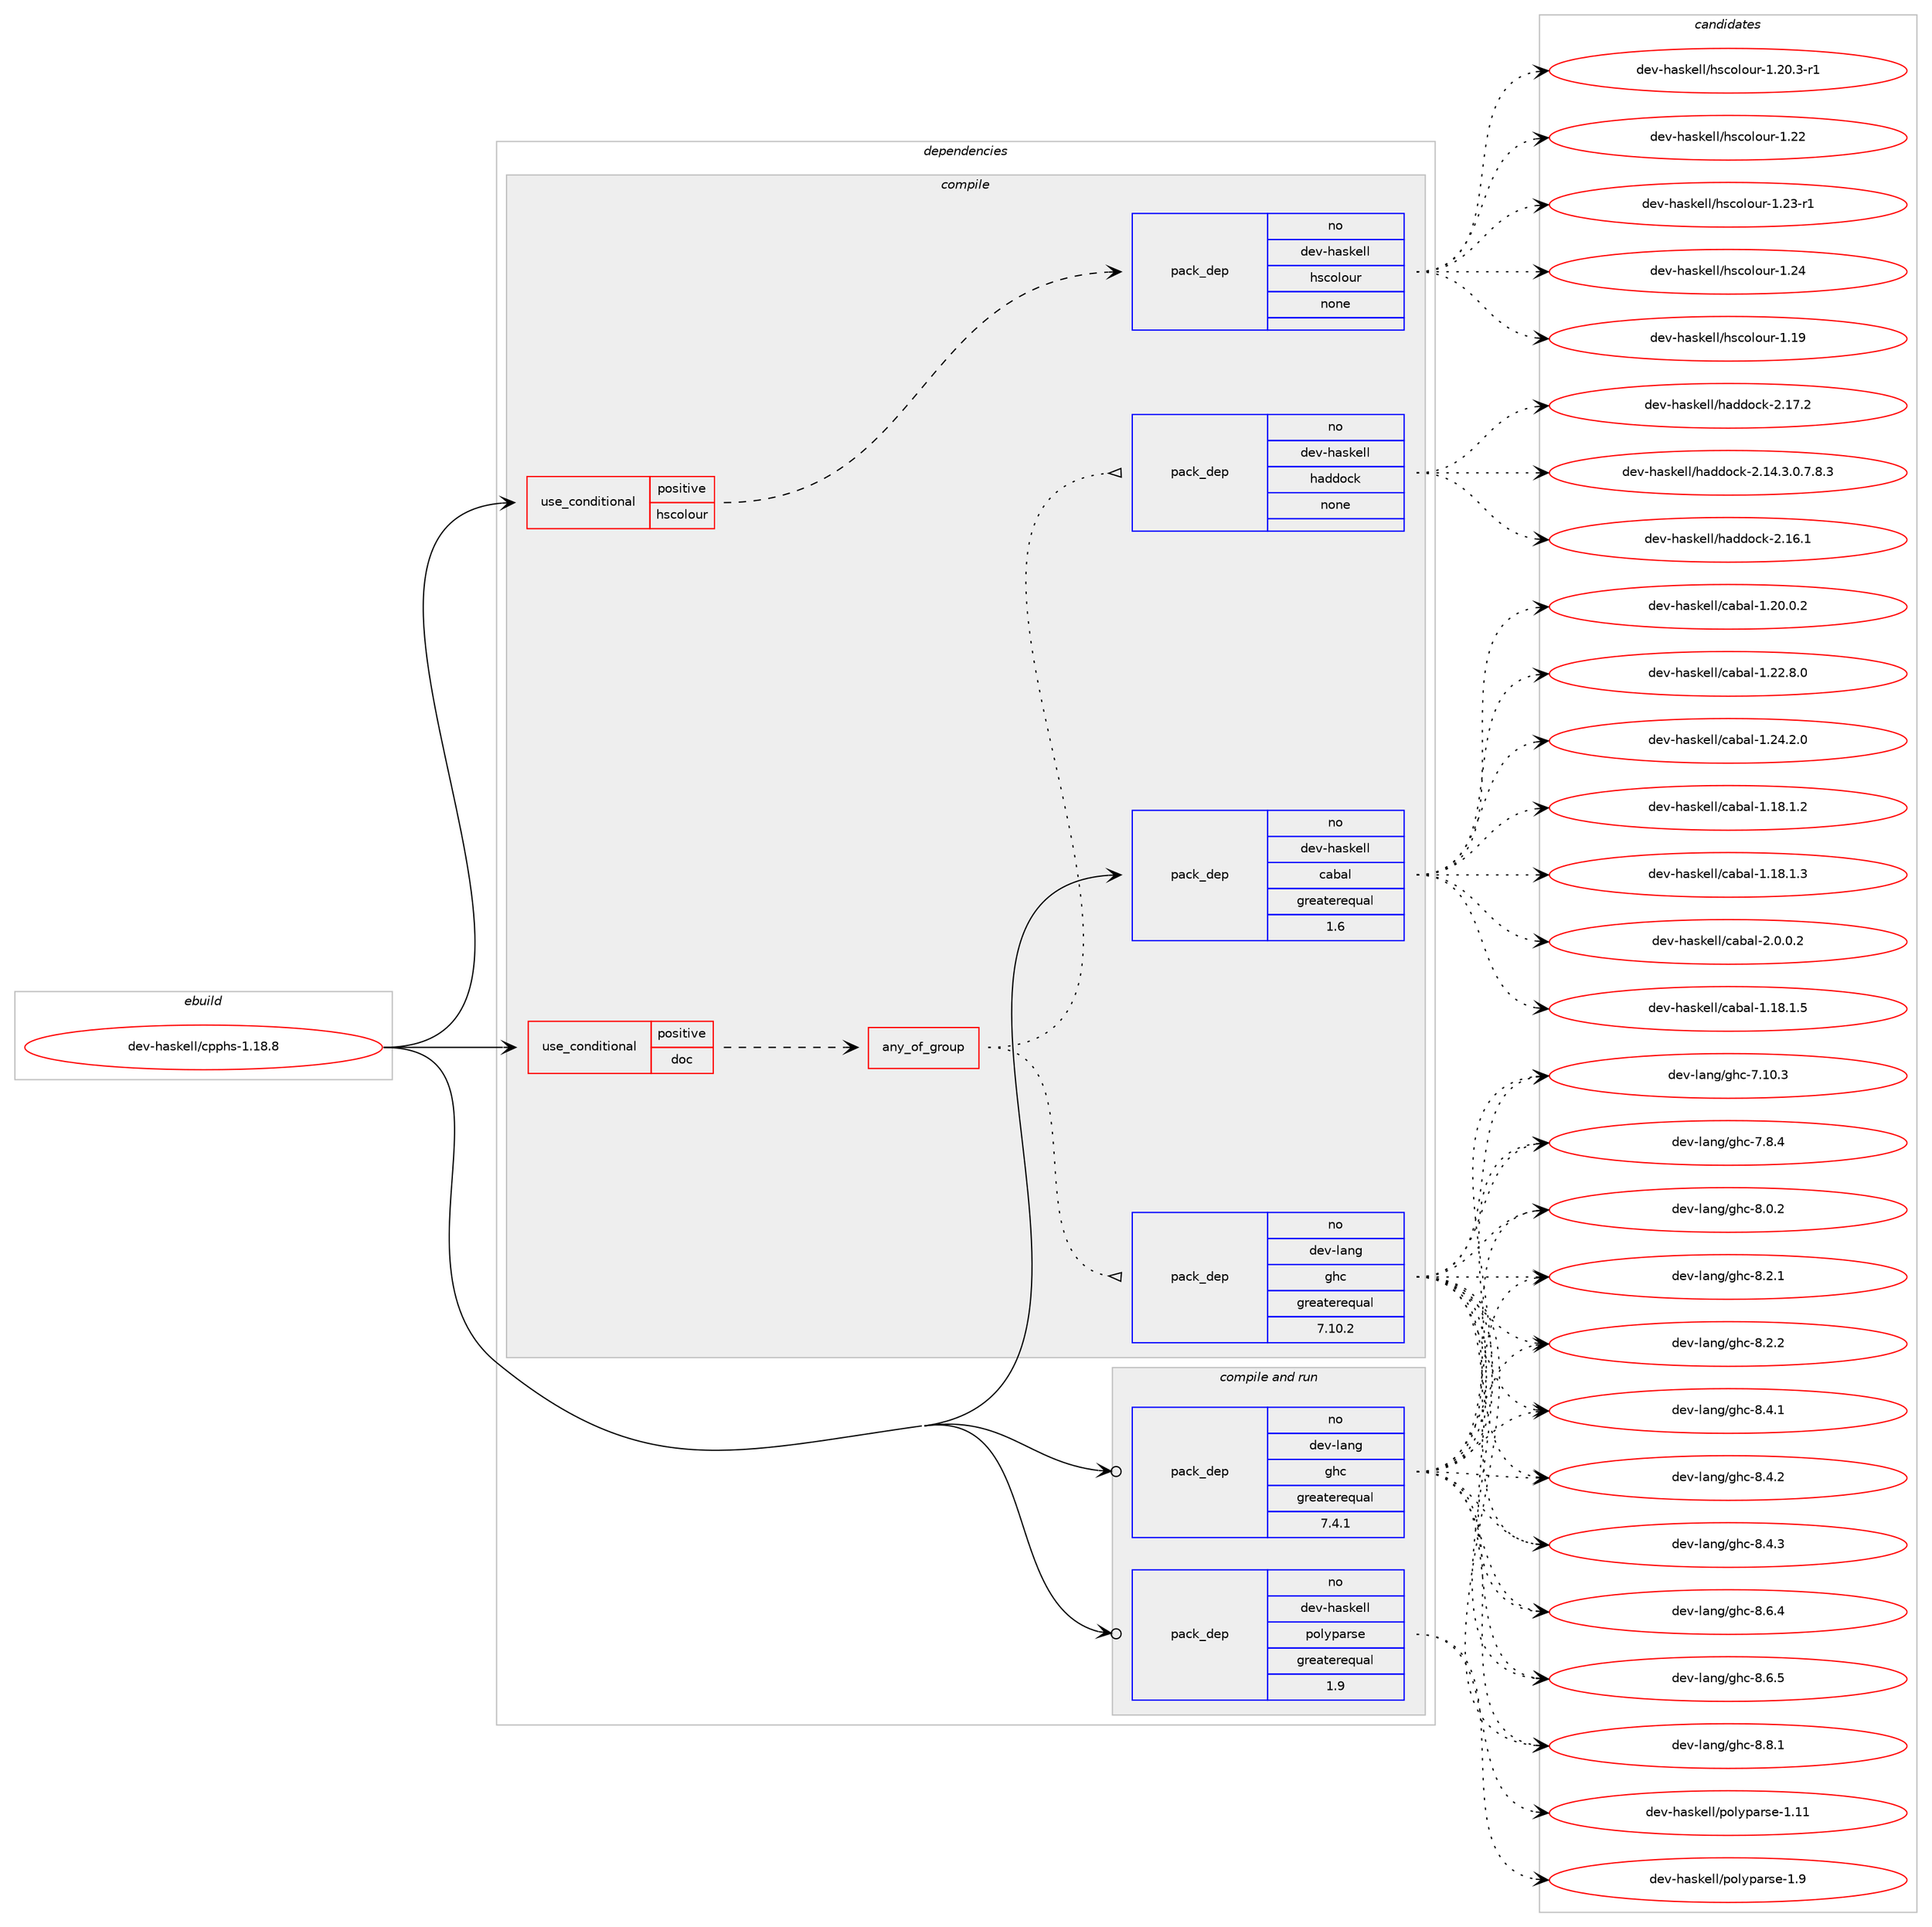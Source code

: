 digraph prolog {

# *************
# Graph options
# *************

newrank=true;
concentrate=true;
compound=true;
graph [rankdir=LR,fontname=Helvetica,fontsize=10,ranksep=1.5];#, ranksep=2.5, nodesep=0.2];
edge  [arrowhead=vee];
node  [fontname=Helvetica,fontsize=10];

# **********
# The ebuild
# **********

subgraph cluster_leftcol {
color=gray;
rank=same;
label=<<i>ebuild</i>>;
id [label="dev-haskell/cpphs-1.18.8", color=red, width=4, href="../dev-haskell/cpphs-1.18.8.svg"];
}

# ****************
# The dependencies
# ****************

subgraph cluster_midcol {
color=gray;
label=<<i>dependencies</i>>;
subgraph cluster_compile {
fillcolor="#eeeeee";
style=filled;
label=<<i>compile</i>>;
subgraph cond125314 {
dependency530041 [label=<<TABLE BORDER="0" CELLBORDER="1" CELLSPACING="0" CELLPADDING="4"><TR><TD ROWSPAN="3" CELLPADDING="10">use_conditional</TD></TR><TR><TD>positive</TD></TR><TR><TD>doc</TD></TR></TABLE>>, shape=none, color=red];
subgraph any9678 {
dependency530042 [label=<<TABLE BORDER="0" CELLBORDER="1" CELLSPACING="0" CELLPADDING="4"><TR><TD CELLPADDING="10">any_of_group</TD></TR></TABLE>>, shape=none, color=red];subgraph pack394692 {
dependency530043 [label=<<TABLE BORDER="0" CELLBORDER="1" CELLSPACING="0" CELLPADDING="4" WIDTH="220"><TR><TD ROWSPAN="6" CELLPADDING="30">pack_dep</TD></TR><TR><TD WIDTH="110">no</TD></TR><TR><TD>dev-haskell</TD></TR><TR><TD>haddock</TD></TR><TR><TD>none</TD></TR><TR><TD></TD></TR></TABLE>>, shape=none, color=blue];
}
dependency530042:e -> dependency530043:w [weight=20,style="dotted",arrowhead="oinv"];
subgraph pack394693 {
dependency530044 [label=<<TABLE BORDER="0" CELLBORDER="1" CELLSPACING="0" CELLPADDING="4" WIDTH="220"><TR><TD ROWSPAN="6" CELLPADDING="30">pack_dep</TD></TR><TR><TD WIDTH="110">no</TD></TR><TR><TD>dev-lang</TD></TR><TR><TD>ghc</TD></TR><TR><TD>greaterequal</TD></TR><TR><TD>7.10.2</TD></TR></TABLE>>, shape=none, color=blue];
}
dependency530042:e -> dependency530044:w [weight=20,style="dotted",arrowhead="oinv"];
}
dependency530041:e -> dependency530042:w [weight=20,style="dashed",arrowhead="vee"];
}
id:e -> dependency530041:w [weight=20,style="solid",arrowhead="vee"];
subgraph cond125315 {
dependency530045 [label=<<TABLE BORDER="0" CELLBORDER="1" CELLSPACING="0" CELLPADDING="4"><TR><TD ROWSPAN="3" CELLPADDING="10">use_conditional</TD></TR><TR><TD>positive</TD></TR><TR><TD>hscolour</TD></TR></TABLE>>, shape=none, color=red];
subgraph pack394694 {
dependency530046 [label=<<TABLE BORDER="0" CELLBORDER="1" CELLSPACING="0" CELLPADDING="4" WIDTH="220"><TR><TD ROWSPAN="6" CELLPADDING="30">pack_dep</TD></TR><TR><TD WIDTH="110">no</TD></TR><TR><TD>dev-haskell</TD></TR><TR><TD>hscolour</TD></TR><TR><TD>none</TD></TR><TR><TD></TD></TR></TABLE>>, shape=none, color=blue];
}
dependency530045:e -> dependency530046:w [weight=20,style="dashed",arrowhead="vee"];
}
id:e -> dependency530045:w [weight=20,style="solid",arrowhead="vee"];
subgraph pack394695 {
dependency530047 [label=<<TABLE BORDER="0" CELLBORDER="1" CELLSPACING="0" CELLPADDING="4" WIDTH="220"><TR><TD ROWSPAN="6" CELLPADDING="30">pack_dep</TD></TR><TR><TD WIDTH="110">no</TD></TR><TR><TD>dev-haskell</TD></TR><TR><TD>cabal</TD></TR><TR><TD>greaterequal</TD></TR><TR><TD>1.6</TD></TR></TABLE>>, shape=none, color=blue];
}
id:e -> dependency530047:w [weight=20,style="solid",arrowhead="vee"];
}
subgraph cluster_compileandrun {
fillcolor="#eeeeee";
style=filled;
label=<<i>compile and run</i>>;
subgraph pack394696 {
dependency530048 [label=<<TABLE BORDER="0" CELLBORDER="1" CELLSPACING="0" CELLPADDING="4" WIDTH="220"><TR><TD ROWSPAN="6" CELLPADDING="30">pack_dep</TD></TR><TR><TD WIDTH="110">no</TD></TR><TR><TD>dev-haskell</TD></TR><TR><TD>polyparse</TD></TR><TR><TD>greaterequal</TD></TR><TR><TD>1.9</TD></TR></TABLE>>, shape=none, color=blue];
}
id:e -> dependency530048:w [weight=20,style="solid",arrowhead="odotvee"];
subgraph pack394697 {
dependency530049 [label=<<TABLE BORDER="0" CELLBORDER="1" CELLSPACING="0" CELLPADDING="4" WIDTH="220"><TR><TD ROWSPAN="6" CELLPADDING="30">pack_dep</TD></TR><TR><TD WIDTH="110">no</TD></TR><TR><TD>dev-lang</TD></TR><TR><TD>ghc</TD></TR><TR><TD>greaterequal</TD></TR><TR><TD>7.4.1</TD></TR></TABLE>>, shape=none, color=blue];
}
id:e -> dependency530049:w [weight=20,style="solid",arrowhead="odotvee"];
}
subgraph cluster_run {
fillcolor="#eeeeee";
style=filled;
label=<<i>run</i>>;
}
}

# **************
# The candidates
# **************

subgraph cluster_choices {
rank=same;
color=gray;
label=<<i>candidates</i>>;

subgraph choice394692 {
color=black;
nodesep=1;
choice1001011184510497115107101108108471049710010011199107455046495246514648465546564651 [label="dev-haskell/haddock-2.14.3.0.7.8.3", color=red, width=4,href="../dev-haskell/haddock-2.14.3.0.7.8.3.svg"];
choice100101118451049711510710110810847104971001001119910745504649544649 [label="dev-haskell/haddock-2.16.1", color=red, width=4,href="../dev-haskell/haddock-2.16.1.svg"];
choice100101118451049711510710110810847104971001001119910745504649554650 [label="dev-haskell/haddock-2.17.2", color=red, width=4,href="../dev-haskell/haddock-2.17.2.svg"];
dependency530043:e -> choice1001011184510497115107101108108471049710010011199107455046495246514648465546564651:w [style=dotted,weight="100"];
dependency530043:e -> choice100101118451049711510710110810847104971001001119910745504649544649:w [style=dotted,weight="100"];
dependency530043:e -> choice100101118451049711510710110810847104971001001119910745504649554650:w [style=dotted,weight="100"];
}
subgraph choice394693 {
color=black;
nodesep=1;
choice1001011184510897110103471031049945554649484651 [label="dev-lang/ghc-7.10.3", color=red, width=4,href="../dev-lang/ghc-7.10.3.svg"];
choice10010111845108971101034710310499455546564652 [label="dev-lang/ghc-7.8.4", color=red, width=4,href="../dev-lang/ghc-7.8.4.svg"];
choice10010111845108971101034710310499455646484650 [label="dev-lang/ghc-8.0.2", color=red, width=4,href="../dev-lang/ghc-8.0.2.svg"];
choice10010111845108971101034710310499455646504649 [label="dev-lang/ghc-8.2.1", color=red, width=4,href="../dev-lang/ghc-8.2.1.svg"];
choice10010111845108971101034710310499455646504650 [label="dev-lang/ghc-8.2.2", color=red, width=4,href="../dev-lang/ghc-8.2.2.svg"];
choice10010111845108971101034710310499455646524649 [label="dev-lang/ghc-8.4.1", color=red, width=4,href="../dev-lang/ghc-8.4.1.svg"];
choice10010111845108971101034710310499455646524650 [label="dev-lang/ghc-8.4.2", color=red, width=4,href="../dev-lang/ghc-8.4.2.svg"];
choice10010111845108971101034710310499455646524651 [label="dev-lang/ghc-8.4.3", color=red, width=4,href="../dev-lang/ghc-8.4.3.svg"];
choice10010111845108971101034710310499455646544652 [label="dev-lang/ghc-8.6.4", color=red, width=4,href="../dev-lang/ghc-8.6.4.svg"];
choice10010111845108971101034710310499455646544653 [label="dev-lang/ghc-8.6.5", color=red, width=4,href="../dev-lang/ghc-8.6.5.svg"];
choice10010111845108971101034710310499455646564649 [label="dev-lang/ghc-8.8.1", color=red, width=4,href="../dev-lang/ghc-8.8.1.svg"];
dependency530044:e -> choice1001011184510897110103471031049945554649484651:w [style=dotted,weight="100"];
dependency530044:e -> choice10010111845108971101034710310499455546564652:w [style=dotted,weight="100"];
dependency530044:e -> choice10010111845108971101034710310499455646484650:w [style=dotted,weight="100"];
dependency530044:e -> choice10010111845108971101034710310499455646504649:w [style=dotted,weight="100"];
dependency530044:e -> choice10010111845108971101034710310499455646504650:w [style=dotted,weight="100"];
dependency530044:e -> choice10010111845108971101034710310499455646524649:w [style=dotted,weight="100"];
dependency530044:e -> choice10010111845108971101034710310499455646524650:w [style=dotted,weight="100"];
dependency530044:e -> choice10010111845108971101034710310499455646524651:w [style=dotted,weight="100"];
dependency530044:e -> choice10010111845108971101034710310499455646544652:w [style=dotted,weight="100"];
dependency530044:e -> choice10010111845108971101034710310499455646544653:w [style=dotted,weight="100"];
dependency530044:e -> choice10010111845108971101034710310499455646564649:w [style=dotted,weight="100"];
}
subgraph choice394694 {
color=black;
nodesep=1;
choice100101118451049711510710110810847104115991111081111171144549464957 [label="dev-haskell/hscolour-1.19", color=red, width=4,href="../dev-haskell/hscolour-1.19.svg"];
choice10010111845104971151071011081084710411599111108111117114454946504846514511449 [label="dev-haskell/hscolour-1.20.3-r1", color=red, width=4,href="../dev-haskell/hscolour-1.20.3-r1.svg"];
choice100101118451049711510710110810847104115991111081111171144549465050 [label="dev-haskell/hscolour-1.22", color=red, width=4,href="../dev-haskell/hscolour-1.22.svg"];
choice1001011184510497115107101108108471041159911110811111711445494650514511449 [label="dev-haskell/hscolour-1.23-r1", color=red, width=4,href="../dev-haskell/hscolour-1.23-r1.svg"];
choice100101118451049711510710110810847104115991111081111171144549465052 [label="dev-haskell/hscolour-1.24", color=red, width=4,href="../dev-haskell/hscolour-1.24.svg"];
dependency530046:e -> choice100101118451049711510710110810847104115991111081111171144549464957:w [style=dotted,weight="100"];
dependency530046:e -> choice10010111845104971151071011081084710411599111108111117114454946504846514511449:w [style=dotted,weight="100"];
dependency530046:e -> choice100101118451049711510710110810847104115991111081111171144549465050:w [style=dotted,weight="100"];
dependency530046:e -> choice1001011184510497115107101108108471041159911110811111711445494650514511449:w [style=dotted,weight="100"];
dependency530046:e -> choice100101118451049711510710110810847104115991111081111171144549465052:w [style=dotted,weight="100"];
}
subgraph choice394695 {
color=black;
nodesep=1;
choice10010111845104971151071011081084799979897108454946495646494650 [label="dev-haskell/cabal-1.18.1.2", color=red, width=4,href="../dev-haskell/cabal-1.18.1.2.svg"];
choice10010111845104971151071011081084799979897108454946495646494651 [label="dev-haskell/cabal-1.18.1.3", color=red, width=4,href="../dev-haskell/cabal-1.18.1.3.svg"];
choice10010111845104971151071011081084799979897108454946495646494653 [label="dev-haskell/cabal-1.18.1.5", color=red, width=4,href="../dev-haskell/cabal-1.18.1.5.svg"];
choice10010111845104971151071011081084799979897108454946504846484650 [label="dev-haskell/cabal-1.20.0.2", color=red, width=4,href="../dev-haskell/cabal-1.20.0.2.svg"];
choice10010111845104971151071011081084799979897108454946505046564648 [label="dev-haskell/cabal-1.22.8.0", color=red, width=4,href="../dev-haskell/cabal-1.22.8.0.svg"];
choice10010111845104971151071011081084799979897108454946505246504648 [label="dev-haskell/cabal-1.24.2.0", color=red, width=4,href="../dev-haskell/cabal-1.24.2.0.svg"];
choice100101118451049711510710110810847999798971084550464846484650 [label="dev-haskell/cabal-2.0.0.2", color=red, width=4,href="../dev-haskell/cabal-2.0.0.2.svg"];
dependency530047:e -> choice10010111845104971151071011081084799979897108454946495646494650:w [style=dotted,weight="100"];
dependency530047:e -> choice10010111845104971151071011081084799979897108454946495646494651:w [style=dotted,weight="100"];
dependency530047:e -> choice10010111845104971151071011081084799979897108454946495646494653:w [style=dotted,weight="100"];
dependency530047:e -> choice10010111845104971151071011081084799979897108454946504846484650:w [style=dotted,weight="100"];
dependency530047:e -> choice10010111845104971151071011081084799979897108454946505046564648:w [style=dotted,weight="100"];
dependency530047:e -> choice10010111845104971151071011081084799979897108454946505246504648:w [style=dotted,weight="100"];
dependency530047:e -> choice100101118451049711510710110810847999798971084550464846484650:w [style=dotted,weight="100"];
}
subgraph choice394696 {
color=black;
nodesep=1;
choice100101118451049711510710110810847112111108121112971141151014549464949 [label="dev-haskell/polyparse-1.11", color=red, width=4,href="../dev-haskell/polyparse-1.11.svg"];
choice1001011184510497115107101108108471121111081211129711411510145494657 [label="dev-haskell/polyparse-1.9", color=red, width=4,href="../dev-haskell/polyparse-1.9.svg"];
dependency530048:e -> choice100101118451049711510710110810847112111108121112971141151014549464949:w [style=dotted,weight="100"];
dependency530048:e -> choice1001011184510497115107101108108471121111081211129711411510145494657:w [style=dotted,weight="100"];
}
subgraph choice394697 {
color=black;
nodesep=1;
choice1001011184510897110103471031049945554649484651 [label="dev-lang/ghc-7.10.3", color=red, width=4,href="../dev-lang/ghc-7.10.3.svg"];
choice10010111845108971101034710310499455546564652 [label="dev-lang/ghc-7.8.4", color=red, width=4,href="../dev-lang/ghc-7.8.4.svg"];
choice10010111845108971101034710310499455646484650 [label="dev-lang/ghc-8.0.2", color=red, width=4,href="../dev-lang/ghc-8.0.2.svg"];
choice10010111845108971101034710310499455646504649 [label="dev-lang/ghc-8.2.1", color=red, width=4,href="../dev-lang/ghc-8.2.1.svg"];
choice10010111845108971101034710310499455646504650 [label="dev-lang/ghc-8.2.2", color=red, width=4,href="../dev-lang/ghc-8.2.2.svg"];
choice10010111845108971101034710310499455646524649 [label="dev-lang/ghc-8.4.1", color=red, width=4,href="../dev-lang/ghc-8.4.1.svg"];
choice10010111845108971101034710310499455646524650 [label="dev-lang/ghc-8.4.2", color=red, width=4,href="../dev-lang/ghc-8.4.2.svg"];
choice10010111845108971101034710310499455646524651 [label="dev-lang/ghc-8.4.3", color=red, width=4,href="../dev-lang/ghc-8.4.3.svg"];
choice10010111845108971101034710310499455646544652 [label="dev-lang/ghc-8.6.4", color=red, width=4,href="../dev-lang/ghc-8.6.4.svg"];
choice10010111845108971101034710310499455646544653 [label="dev-lang/ghc-8.6.5", color=red, width=4,href="../dev-lang/ghc-8.6.5.svg"];
choice10010111845108971101034710310499455646564649 [label="dev-lang/ghc-8.8.1", color=red, width=4,href="../dev-lang/ghc-8.8.1.svg"];
dependency530049:e -> choice1001011184510897110103471031049945554649484651:w [style=dotted,weight="100"];
dependency530049:e -> choice10010111845108971101034710310499455546564652:w [style=dotted,weight="100"];
dependency530049:e -> choice10010111845108971101034710310499455646484650:w [style=dotted,weight="100"];
dependency530049:e -> choice10010111845108971101034710310499455646504649:w [style=dotted,weight="100"];
dependency530049:e -> choice10010111845108971101034710310499455646504650:w [style=dotted,weight="100"];
dependency530049:e -> choice10010111845108971101034710310499455646524649:w [style=dotted,weight="100"];
dependency530049:e -> choice10010111845108971101034710310499455646524650:w [style=dotted,weight="100"];
dependency530049:e -> choice10010111845108971101034710310499455646524651:w [style=dotted,weight="100"];
dependency530049:e -> choice10010111845108971101034710310499455646544652:w [style=dotted,weight="100"];
dependency530049:e -> choice10010111845108971101034710310499455646544653:w [style=dotted,weight="100"];
dependency530049:e -> choice10010111845108971101034710310499455646564649:w [style=dotted,weight="100"];
}
}

}

